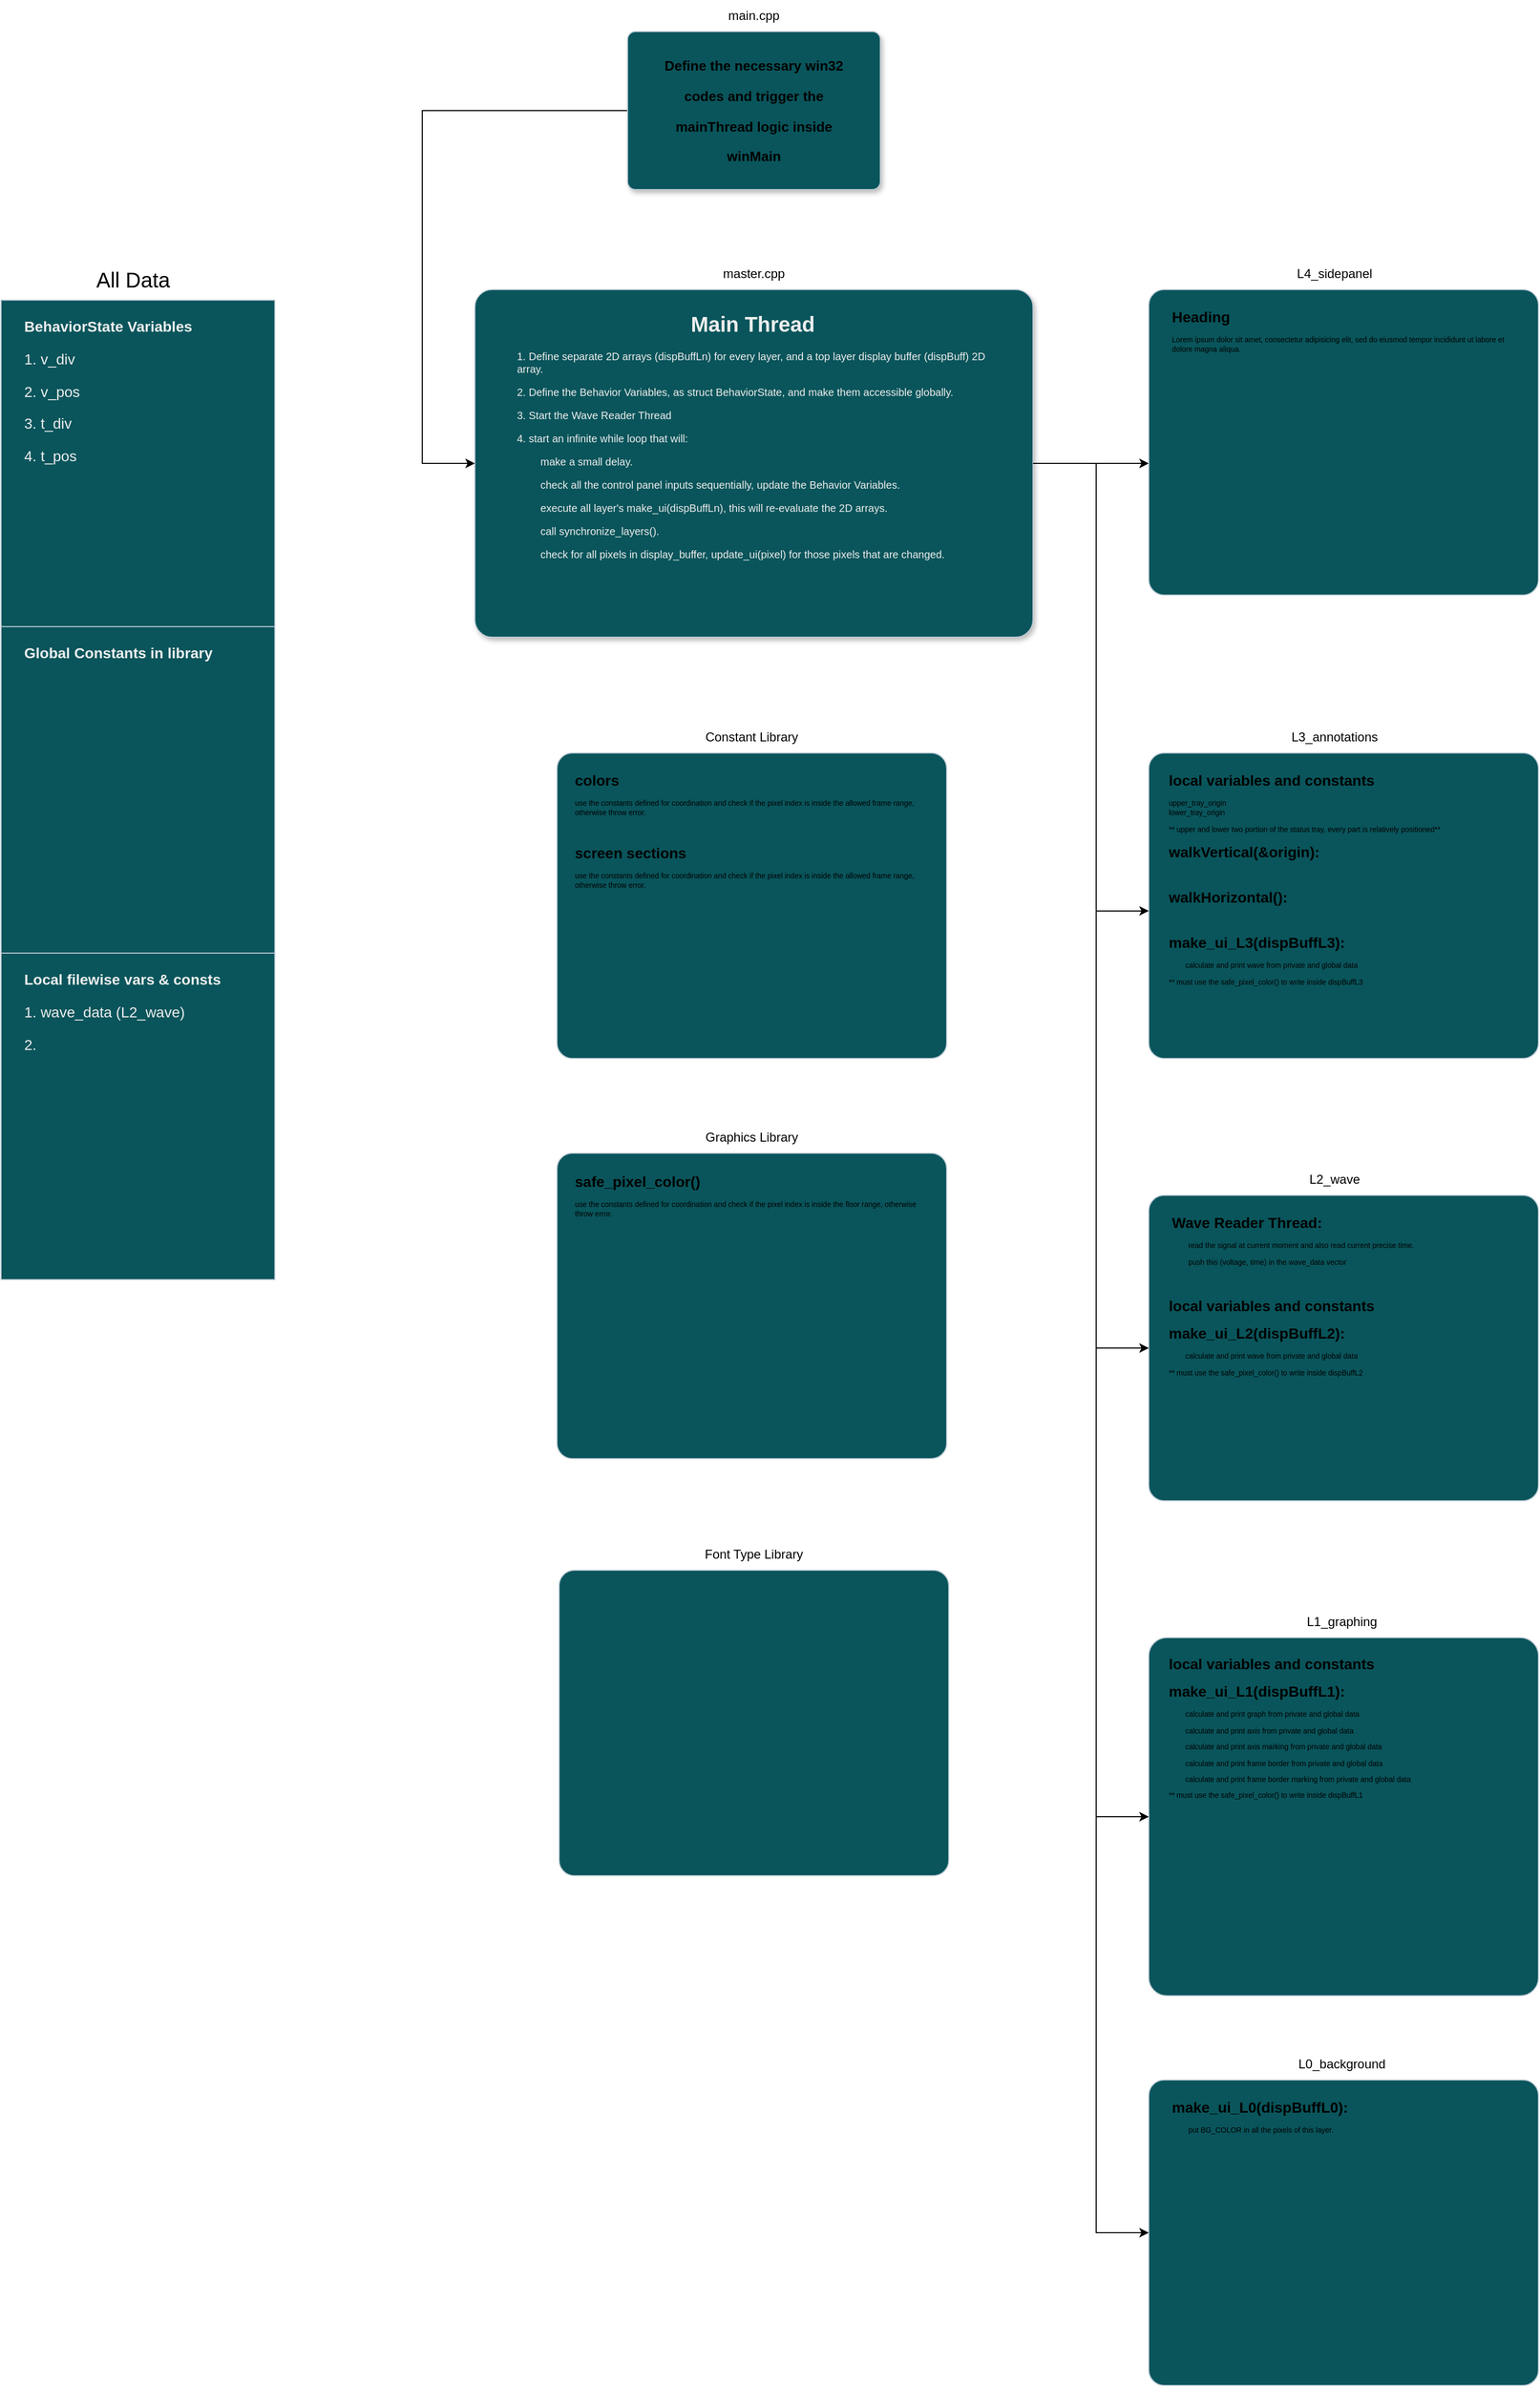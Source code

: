 <mxfile version="27.0.9">
  <diagram name="Page-1" id="D7QICBaOenknfVmRmUUC">
    <mxGraphModel dx="1684" dy="1094" grid="1" gridSize="10" guides="1" tooltips="1" connect="1" arrows="1" fold="1" page="0" pageScale="1" pageWidth="850" pageHeight="1100" math="0" shadow="0">
      <root>
        <mxCell id="0" />
        <mxCell id="1" parent="0" />
        <mxCell id="4Uusxk8nQV4cGoE9MiT4-2" value="" style="whiteSpace=wrap;html=1;rounded=1;arcSize=5;shadow=0;labelBackgroundColor=none;fillColor=#09555B;strokeColor=#BAC8D3;fontColor=#EEEEEE;fontSize=7;" parent="1" vertex="1">
          <mxGeometry x="10" y="-50" width="370" height="290" as="geometry" />
        </mxCell>
        <mxCell id="4Uusxk8nQV4cGoE9MiT4-13" value="" style="edgeStyle=orthogonalEdgeStyle;rounded=0;orthogonalLoop=1;jettySize=auto;html=1;fontSize=7;" parent="1" source="CoY0uKXqRpmQlgdIEU-Q-17" target="CoY0uKXqRpmQlgdIEU-Q-20" edge="1">
          <mxGeometry relative="1" as="geometry">
            <Array as="points">
              <mxPoint x="-20" y="-325" />
              <mxPoint x="-20" y="-325" />
            </Array>
          </mxGeometry>
        </mxCell>
        <mxCell id="CoY0uKXqRpmQlgdIEU-Q-17" value="" style="rounded=1;whiteSpace=wrap;html=1;strokeColor=#BAC8D3;arcSize=5;shadow=1;labelBackgroundColor=none;fillColor=#09555B;fontColor=#EEEEEE;fontSize=7;" parent="1" vertex="1">
          <mxGeometry x="-630" y="-490" width="530" height="330" as="geometry" />
        </mxCell>
        <mxCell id="CoY0uKXqRpmQlgdIEU-Q-20" value="" style="whiteSpace=wrap;html=1;rounded=1;arcSize=5;shadow=0;labelBackgroundColor=none;fillColor=#09555B;strokeColor=#BAC8D3;fontColor=#EEEEEE;fontSize=7;" parent="1" vertex="1">
          <mxGeometry x="10" y="-490" width="370" height="290" as="geometry" />
        </mxCell>
        <mxCell id="CoY0uKXqRpmQlgdIEU-Q-24" value="&lt;h1 style=&quot;text-align: center; margin-top: 0px;&quot;&gt;Main Thread&lt;/h1&gt;&lt;p&gt;1. Define separate 2D arrays (dispBuffLn) for every layer, and a top layer display buffer (dispBuff) 2D array.&lt;/p&gt;&lt;p&gt;2. Define the Behavior Variables, as struct BehaviorState, and make them accessible globally.&lt;/p&gt;&lt;p&gt;3. Start the Wave Reader Thread&lt;/p&gt;&lt;p&gt;4. start an infinite while loop that will:&amp;nbsp;&lt;/p&gt;&lt;p&gt;&lt;span style=&quot;white-space: pre;&quot;&gt;&#x9;&lt;/span&gt;make a small delay.&lt;br&gt;&lt;/p&gt;&lt;p&gt;&lt;span style=&quot;white-space: pre;&quot;&gt;&#x9;&lt;/span&gt;check all the control panel inputs sequentially, update the Behavior Variables.&lt;br&gt;&lt;/p&gt;&lt;p&gt;&lt;span style=&quot;white-space: pre;&quot;&gt;&#x9;&lt;/span&gt;execute&amp;nbsp;all layer&#39;s make_ui(dispBuffLn), this will re-evaluate the 2D arrays.&lt;br&gt;&lt;/p&gt;&lt;p&gt;&lt;span style=&quot;white-space: pre;&quot;&gt;&#x9;&lt;/span&gt;call synchronize_layers().&lt;br&gt;&lt;/p&gt;&lt;p&gt;&lt;span style=&quot;white-space: pre;&quot;&gt;&#x9;&lt;/span&gt;check for all pixels in display_buffer, update_ui(pixel) for those pixels that are changed.&lt;br&gt;&lt;/p&gt;" style="text;html=1;whiteSpace=wrap;overflow=hidden;rounded=0;align=left;labelBackgroundColor=none;fontColor=#EEEEEE;fontSize=10;" parent="1" vertex="1">
          <mxGeometry x="-592" y="-476" width="450" height="291" as="geometry" />
        </mxCell>
        <mxCell id="CoY0uKXqRpmQlgdIEU-Q-33" value="" style="rounded=0;whiteSpace=wrap;html=1;labelBackgroundColor=none;fillColor=#09555B;strokeColor=#BAC8D3;fontColor=#EEEEEE;fontSize=7;" parent="1" vertex="1">
          <mxGeometry x="-1080" y="-480" width="260" height="310" as="geometry" />
        </mxCell>
        <mxCell id="CoY0uKXqRpmQlgdIEU-Q-34" value="&lt;h1 style=&quot;margin-top: 0px;&quot;&gt;BehaviorState Variables&lt;/h1&gt;&lt;h1 style=&quot;margin-top: 0px;&quot;&gt;&lt;p style=&quot;font-weight: 400;&quot;&gt;1. v_div&lt;/p&gt;&lt;p style=&quot;font-weight: 400;&quot;&gt;2. v_pos&lt;/p&gt;&lt;p style=&quot;font-weight: 400;&quot;&gt;3. t_div&lt;/p&gt;&lt;p style=&quot;font-weight: 400;&quot;&gt;4. t_pos&lt;/p&gt;&lt;/h1&gt;" style="text;html=1;whiteSpace=wrap;overflow=hidden;rounded=0;labelBackgroundColor=none;fontColor=#EEEEEE;fontSize=7;" parent="1" vertex="1">
          <mxGeometry x="-1060" y="-470" width="220" height="290" as="geometry" />
        </mxCell>
        <mxCell id="4Uusxk8nQV4cGoE9MiT4-1" value="&lt;h1 style=&quot;margin-top: 0px;&quot;&gt;Heading&lt;/h1&gt;&lt;p&gt;Lorem ipsum dolor sit amet, consectetur adipisicing elit, sed do eiusmod tempor incididunt ut labore et dolore magna aliqua.&lt;/p&gt;" style="text;html=1;whiteSpace=wrap;overflow=hidden;rounded=0;shadow=0;fontSize=7;" parent="1" vertex="1">
          <mxGeometry x="30" y="-479" width="330" height="269" as="geometry" />
        </mxCell>
        <mxCell id="4Uusxk8nQV4cGoE9MiT4-4" value="" style="whiteSpace=wrap;html=1;rounded=1;arcSize=5;shadow=0;labelBackgroundColor=none;fillColor=#09555B;strokeColor=#BAC8D3;fontColor=#EEEEEE;fontSize=7;" parent="1" vertex="1">
          <mxGeometry x="10" y="1210" width="370" height="290" as="geometry" />
        </mxCell>
        <mxCell id="4Uusxk8nQV4cGoE9MiT4-5" value="&lt;h1 style=&quot;margin-top: 0px;&quot;&gt;make_ui_L0(dispBuffL0):&lt;/h1&gt;&lt;p&gt;&lt;span style=&quot;white-space: pre;&quot;&gt;&#x9;&lt;/span&gt;put BG_COLOR in all the pixels of this layer.&lt;/p&gt;" style="text;html=1;whiteSpace=wrap;overflow=hidden;rounded=0;shadow=0;fontSize=7;" parent="1" vertex="1">
          <mxGeometry x="30" y="1221" width="330" height="269" as="geometry" />
        </mxCell>
        <mxCell id="4Uusxk8nQV4cGoE9MiT4-6" value="" style="whiteSpace=wrap;html=1;rounded=1;arcSize=5;shadow=0;labelBackgroundColor=none;fillColor=#09555B;strokeColor=#BAC8D3;fontColor=#EEEEEE;fontSize=7;" parent="1" vertex="1">
          <mxGeometry x="10" y="370" width="370" height="290" as="geometry" />
        </mxCell>
        <mxCell id="4Uusxk8nQV4cGoE9MiT4-7" value="&lt;h1 style=&quot;margin-top: 0px;&quot;&gt;Wave Reader Thread:&lt;/h1&gt;&lt;p&gt;&lt;span style=&quot;white-space: pre;&quot;&gt;&#x9;&lt;/span&gt;read the signal at current moment and also read current precise time.&lt;br&gt;&lt;/p&gt;&lt;p&gt;&lt;span style=&quot;white-space: pre;&quot;&gt;&#x9;&lt;/span&gt;push this (voltage, time) in the wave_data vector&lt;br&gt;&lt;/p&gt;" style="text;html=1;whiteSpace=wrap;overflow=hidden;rounded=0;shadow=0;fontSize=7;" parent="1" vertex="1">
          <mxGeometry x="30" y="381" width="330" height="59" as="geometry" />
        </mxCell>
        <mxCell id="4Uusxk8nQV4cGoE9MiT4-8" value="" style="whiteSpace=wrap;html=1;rounded=1;arcSize=5;shadow=0;labelBackgroundColor=none;fillColor=#09555B;strokeColor=#BAC8D3;fontColor=#EEEEEE;fontSize=7;" parent="1" vertex="1">
          <mxGeometry x="10" y="790" width="370" height="340" as="geometry" />
        </mxCell>
        <mxCell id="4Uusxk8nQV4cGoE9MiT4-14" value="" style="endArrow=classic;html=1;rounded=0;exitX=1;exitY=0.5;exitDx=0;exitDy=0;entryX=0;entryY=0.517;entryDx=0;entryDy=0;entryPerimeter=0;fontSize=7;" parent="1" source="CoY0uKXqRpmQlgdIEU-Q-17" target="4Uusxk8nQV4cGoE9MiT4-2" edge="1">
          <mxGeometry width="50" height="50" relative="1" as="geometry">
            <mxPoint x="50" y="-150" as="sourcePoint" />
            <mxPoint x="-10" y="-80" as="targetPoint" />
            <Array as="points">
              <mxPoint x="-40" y="-325" />
              <mxPoint x="-40" y="100" />
            </Array>
          </mxGeometry>
        </mxCell>
        <mxCell id="4Uusxk8nQV4cGoE9MiT4-15" value="" style="endArrow=classic;html=1;rounded=0;exitX=1;exitY=0.5;exitDx=0;exitDy=0;entryX=0;entryY=0.5;entryDx=0;entryDy=0;fontSize=7;" parent="1" source="CoY0uKXqRpmQlgdIEU-Q-17" target="4Uusxk8nQV4cGoE9MiT4-6" edge="1">
          <mxGeometry width="50" height="50" relative="1" as="geometry">
            <mxPoint x="-20" y="-120" as="sourcePoint" />
            <mxPoint x="30" y="-170" as="targetPoint" />
            <Array as="points">
              <mxPoint x="-40" y="-325" />
              <mxPoint x="-40" y="515" />
            </Array>
          </mxGeometry>
        </mxCell>
        <mxCell id="4Uusxk8nQV4cGoE9MiT4-16" value="" style="endArrow=classic;html=1;rounded=0;exitX=1;exitY=0.5;exitDx=0;exitDy=0;entryX=0;entryY=0.5;entryDx=0;entryDy=0;fontSize=7;" parent="1" source="CoY0uKXqRpmQlgdIEU-Q-17" target="4Uusxk8nQV4cGoE9MiT4-8" edge="1">
          <mxGeometry width="50" height="50" relative="1" as="geometry">
            <mxPoint x="-30" y="-180" as="sourcePoint" />
            <mxPoint x="20" y="-230" as="targetPoint" />
            <Array as="points">
              <mxPoint x="-40" y="-325" />
              <mxPoint x="-40" y="960" />
            </Array>
          </mxGeometry>
        </mxCell>
        <mxCell id="4Uusxk8nQV4cGoE9MiT4-17" value="" style="endArrow=classic;html=1;rounded=0;exitX=1;exitY=0.5;exitDx=0;exitDy=0;entryX=0;entryY=0.5;entryDx=0;entryDy=0;fontSize=7;" parent="1" source="CoY0uKXqRpmQlgdIEU-Q-17" target="4Uusxk8nQV4cGoE9MiT4-4" edge="1">
          <mxGeometry width="50" height="50" relative="1" as="geometry">
            <mxPoint x="-40" y="270" as="sourcePoint" />
            <mxPoint x="10" y="220" as="targetPoint" />
            <Array as="points">
              <mxPoint x="-40" y="-325" />
              <mxPoint x="-40" y="1355" />
            </Array>
          </mxGeometry>
        </mxCell>
        <mxCell id="4Uusxk8nQV4cGoE9MiT4-23" value="" style="whiteSpace=wrap;html=1;rounded=1;arcSize=5;shadow=0;labelBackgroundColor=none;fillColor=#09555B;strokeColor=#BAC8D3;fontColor=#EEEEEE;fontSize=7;" parent="1" vertex="1">
          <mxGeometry x="-552" y="-50" width="370" height="290" as="geometry" />
        </mxCell>
        <mxCell id="4Uusxk8nQV4cGoE9MiT4-25" value="Constant Library" style="text;html=1;align=center;verticalAlign=middle;whiteSpace=wrap;rounded=0;" parent="1" vertex="1">
          <mxGeometry x="-422" y="-80" width="110" height="30" as="geometry" />
        </mxCell>
        <mxCell id="4Uusxk8nQV4cGoE9MiT4-27" value="" style="whiteSpace=wrap;html=1;rounded=1;arcSize=5;shadow=0;labelBackgroundColor=none;fillColor=#09555B;strokeColor=#BAC8D3;fontColor=#EEEEEE;fontSize=7;" parent="1" vertex="1">
          <mxGeometry x="-552" y="330" width="370" height="290" as="geometry" />
        </mxCell>
        <mxCell id="4Uusxk8nQV4cGoE9MiT4-29" value="Graphics Library" style="text;html=1;align=center;verticalAlign=middle;whiteSpace=wrap;rounded=0;" parent="1" vertex="1">
          <mxGeometry x="-422" y="300" width="110" height="30" as="geometry" />
        </mxCell>
        <mxCell id="4Uusxk8nQV4cGoE9MiT4-30" value="" style="whiteSpace=wrap;html=1;rounded=1;arcSize=5;shadow=0;labelBackgroundColor=none;fillColor=#09555B;strokeColor=#BAC8D3;fontColor=#EEEEEE;fontSize=7;" parent="1" vertex="1">
          <mxGeometry x="-550" y="726" width="370" height="290" as="geometry" />
        </mxCell>
        <mxCell id="4Uusxk8nQV4cGoE9MiT4-32" value="Font Type Library" style="text;html=1;align=center;verticalAlign=middle;whiteSpace=wrap;rounded=0;" parent="1" vertex="1">
          <mxGeometry x="-420" y="696" width="110" height="30" as="geometry" />
        </mxCell>
        <mxCell id="x_DFqZ_SWYjDULnQ6Q-3-1" value="&lt;font style=&quot;font-size: 12px;&quot;&gt;L0_background&lt;/font&gt;" style="text;html=1;align=center;verticalAlign=middle;whiteSpace=wrap;rounded=0;fontSize=7;" parent="1" vertex="1">
          <mxGeometry x="141.25" y="1180" width="105" height="30" as="geometry" />
        </mxCell>
        <mxCell id="x_DFqZ_SWYjDULnQ6Q-3-2" value="&lt;font style=&quot;font-size: 12px;&quot;&gt;L1_graphing&lt;/font&gt;" style="text;html=1;align=center;verticalAlign=middle;whiteSpace=wrap;rounded=0;fontSize=7;" parent="1" vertex="1">
          <mxGeometry x="141.25" y="760" width="105" height="30" as="geometry" />
        </mxCell>
        <mxCell id="x_DFqZ_SWYjDULnQ6Q-3-3" value="&lt;font style=&quot;font-size: 12px;&quot;&gt;L2_wave&lt;/font&gt;" style="text;html=1;align=center;verticalAlign=middle;whiteSpace=wrap;rounded=0;fontSize=7;" parent="1" vertex="1">
          <mxGeometry x="133.75" y="340" width="105" height="30" as="geometry" />
        </mxCell>
        <mxCell id="x_DFqZ_SWYjDULnQ6Q-3-4" value="&lt;font style=&quot;font-size: 12px;&quot;&gt;L3_annotations&lt;/font&gt;" style="text;html=1;align=center;verticalAlign=middle;whiteSpace=wrap;rounded=0;fontSize=7;" parent="1" vertex="1">
          <mxGeometry x="133.75" y="-80" width="105" height="30" as="geometry" />
        </mxCell>
        <mxCell id="x_DFqZ_SWYjDULnQ6Q-3-5" value="&lt;font style=&quot;font-size: 12px;&quot;&gt;L4_sidepanel&lt;/font&gt;" style="text;html=1;align=center;verticalAlign=middle;whiteSpace=wrap;rounded=0;fontSize=7;" parent="1" vertex="1">
          <mxGeometry x="133.75" y="-520" width="105" height="30" as="geometry" />
        </mxCell>
        <mxCell id="x_DFqZ_SWYjDULnQ6Q-3-10" value="&lt;h1 style=&quot;margin-top: 0px;&quot;&gt;safe_pixel_color()&lt;/h1&gt;&lt;p&gt;use the constants defined for coordination and check if the pixel index is inside the floor range, otherwise throw error.&lt;/p&gt;" style="text;html=1;whiteSpace=wrap;overflow=hidden;rounded=0;fontSize=7;" parent="1" vertex="1">
          <mxGeometry x="-537" y="342" width="340" height="58" as="geometry" />
        </mxCell>
        <mxCell id="x_DFqZ_SWYjDULnQ6Q-3-11" value="&lt;h1 style=&quot;margin-top: 0px;&quot;&gt;colors&lt;/h1&gt;&lt;p&gt;use the constants defined for coordination and check if the pixel index is inside the allowed frame range, otherwise throw error.&lt;/p&gt;" style="text;html=1;whiteSpace=wrap;overflow=hidden;rounded=0;fontSize=7;" parent="1" vertex="1">
          <mxGeometry x="-537" y="-39" width="340" height="58" as="geometry" />
        </mxCell>
        <mxCell id="x_DFqZ_SWYjDULnQ6Q-3-12" value="&lt;h1 style=&quot;margin-top: 0px;&quot;&gt;screen sections&lt;/h1&gt;&lt;p&gt;use the constants defined for coordination and check if the pixel index is inside the allowed frame range, otherwise throw error.&lt;/p&gt;" style="text;html=1;whiteSpace=wrap;overflow=hidden;rounded=0;fontSize=7;" parent="1" vertex="1">
          <mxGeometry x="-537" y="30" width="340" height="58" as="geometry" />
        </mxCell>
        <mxCell id="x_DFqZ_SWYjDULnQ6Q-3-13" value="&lt;h1 style=&quot;margin-top: 0px;&quot;&gt;local variables and constants&lt;/h1&gt;&lt;h1 style=&quot;margin-top: 0px;&quot;&gt;make_ui_L1(dispBuffL1):&lt;/h1&gt;&lt;p&gt;&lt;span style=&quot;white-space: pre;&quot;&gt;&#x9;&lt;/span&gt;calculate and print graph from private and global data&lt;br&gt;&lt;/p&gt;&lt;p&gt;&lt;span style=&quot;white-space: pre;&quot;&gt;&#x9;&lt;/span&gt;calculate and print axis from private and global data&lt;br&gt;&lt;/p&gt;&lt;p&gt;&lt;span style=&quot;white-space: pre;&quot;&gt;&#x9;&lt;/span&gt;&lt;span style=&quot;background-color: transparent; color: light-dark(rgb(0, 0, 0), rgb(255, 255, 255));&quot;&gt;calculate and print axis marking from private and global data&lt;/span&gt;&lt;/p&gt;&lt;p&gt;&lt;span style=&quot;background-color: transparent; color: light-dark(rgb(0, 0, 0), rgb(255, 255, 255));&quot;&gt;&lt;span style=&quot;white-space: pre;&quot;&gt;&#x9;&lt;/span&gt;&lt;/span&gt;&lt;span style=&quot;background-color: transparent; color: light-dark(rgb(0, 0, 0), rgb(255, 255, 255));&quot;&gt;calculate and print frame border from private and global data&lt;/span&gt;&lt;/p&gt;&lt;p&gt;&lt;span style=&quot;background-color: transparent; color: light-dark(rgb(0, 0, 0), rgb(255, 255, 255));&quot;&gt;&lt;span style=&quot;white-space: pre;&quot;&gt;&#x9;&lt;/span&gt;&lt;/span&gt;&lt;span style=&quot;background-color: transparent; color: light-dark(rgb(0, 0, 0), rgb(255, 255, 255));&quot;&gt;calculate and print frame border marking from private and global data&lt;/span&gt;&lt;/p&gt;&lt;p&gt;&lt;span style=&quot;background-color: transparent; color: light-dark(rgb(0, 0, 0), rgb(255, 255, 255));&quot;&gt;** must use the safe_pixel_color() to write inside dispBuffL1&lt;/span&gt;&lt;/p&gt;" style="text;html=1;whiteSpace=wrap;overflow=hidden;rounded=0;shadow=0;fontSize=7;" parent="1" vertex="1">
          <mxGeometry x="27" y="800" width="330" height="160" as="geometry" />
        </mxCell>
        <mxCell id="x_DFqZ_SWYjDULnQ6Q-3-14" value="&lt;h1 style=&quot;margin-top: 0px;&quot;&gt;local variables and constants&lt;/h1&gt;&lt;h1 style=&quot;margin-top: 0px;&quot;&gt;make_ui_L2(dispBuffL2):&lt;/h1&gt;&lt;p&gt;&lt;span style=&quot;white-space: pre;&quot;&gt;&#x9;&lt;/span&gt;calculate and print wave from private and global data&lt;/p&gt;&lt;p&gt;** must use the safe_pixel_color() to write inside dispBuffL2&lt;/p&gt;" style="text;html=1;whiteSpace=wrap;overflow=hidden;rounded=0;shadow=0;fontSize=7;" parent="1" vertex="1">
          <mxGeometry x="27" y="460" width="330" height="140" as="geometry" />
        </mxCell>
        <mxCell id="x_DFqZ_SWYjDULnQ6Q-3-15" value="&lt;h1 style=&quot;margin-top: 0px;&quot;&gt;local variables and constants&lt;/h1&gt;&lt;div&gt;upper_tray_origin&lt;/div&gt;&lt;div&gt;lower_tray_origin&lt;/div&gt;&lt;div&gt;&lt;br&gt;&lt;/div&gt;&lt;div&gt;** upper and lower two portion of the status tray, every part is relatively positioned**&lt;/div&gt;&lt;div&gt;&lt;br&gt;&lt;/div&gt;&lt;h1 style=&quot;margin-top: 0px;&quot;&gt;walkVertical(&amp;amp;origin):&lt;/h1&gt;&lt;div&gt;&lt;span style=&quot;white-space: pre;&quot;&gt;&#x9;&lt;/span&gt;&lt;br&gt;&lt;/div&gt;&lt;div&gt;&lt;br&gt;&lt;/div&gt;&lt;h1 style=&quot;margin-top: 0px;&quot;&gt;walkHorizontal():&lt;/h1&gt;&lt;div&gt;&lt;br&gt;&lt;/div&gt;&lt;div&gt;&lt;br&gt;&lt;/div&gt;&lt;h1 style=&quot;margin-top: 0px;&quot;&gt;make_ui_L3(dispBuffL3):&lt;/h1&gt;&lt;p&gt;&lt;span style=&quot;white-space: pre;&quot;&gt;&#x9;&lt;/span&gt;calculate and print wave from private and global data&lt;/p&gt;&lt;p&gt;** must use the safe_pixel_color() to write inside dispBuffL3&lt;/p&gt;" style="text;html=1;whiteSpace=wrap;overflow=hidden;rounded=0;shadow=0;fontSize=7;" parent="1" vertex="1">
          <mxGeometry x="27" y="-39" width="330" height="259" as="geometry" />
        </mxCell>
        <mxCell id="HlpkgcP61pGtncHFr5WV-1" value="master.cpp" style="text;html=1;align=center;verticalAlign=middle;whiteSpace=wrap;rounded=0;" parent="1" vertex="1">
          <mxGeometry x="-395" y="-520" width="60" height="30" as="geometry" />
        </mxCell>
        <mxCell id="HlpkgcP61pGtncHFr5WV-6" value="" style="endArrow=classic;html=1;rounded=0;exitX=0;exitY=0.5;exitDx=0;exitDy=0;entryX=0;entryY=0.5;entryDx=0;entryDy=0;" parent="1" source="HlpkgcP61pGtncHFr5WV-7" target="CoY0uKXqRpmQlgdIEU-Q-17" edge="1">
          <mxGeometry width="50" height="50" relative="1" as="geometry">
            <mxPoint x="-515" y="-660" as="sourcePoint" />
            <mxPoint x="-320" y="-640" as="targetPoint" />
            <Array as="points">
              <mxPoint x="-680" y="-660" />
              <mxPoint x="-680" y="-325" />
            </Array>
          </mxGeometry>
        </mxCell>
        <mxCell id="HlpkgcP61pGtncHFr5WV-7" value="" style="rounded=1;whiteSpace=wrap;html=1;strokeColor=#BAC8D3;arcSize=5;shadow=1;labelBackgroundColor=none;fillColor=#09555B;fontColor=#EEEEEE;fontSize=7;" parent="1" vertex="1">
          <mxGeometry x="-485" y="-735" width="240" height="150" as="geometry" />
        </mxCell>
        <mxCell id="HlpkgcP61pGtncHFr5WV-8" value="main.cpp" style="text;html=1;align=center;verticalAlign=middle;whiteSpace=wrap;rounded=0;" parent="1" vertex="1">
          <mxGeometry x="-395" y="-765" width="60" height="30" as="geometry" />
        </mxCell>
        <mxCell id="HlpkgcP61pGtncHFr5WV-9" value="&lt;h1 style=&quot;margin-top: 0px;&quot;&gt;&lt;font style=&quot;font-size: 13px;&quot;&gt;Define the necessary win32 codes and trigger the mainThread logic inside winMain&lt;/font&gt;&lt;/h1&gt;" style="text;html=1;whiteSpace=wrap;overflow=hidden;rounded=0;align=center;" parent="1" vertex="1">
          <mxGeometry x="-455" y="-727" width="180" height="120" as="geometry" />
        </mxCell>
        <mxCell id="qPpU3Tpyx-AcaDkKgEL6-2" value="" style="rounded=0;whiteSpace=wrap;html=1;labelBackgroundColor=none;fillColor=#09555B;strokeColor=#BAC8D3;fontColor=#EEEEEE;fontSize=7;" parent="1" vertex="1">
          <mxGeometry x="-1080" y="-170" width="260" height="310" as="geometry" />
        </mxCell>
        <mxCell id="qPpU3Tpyx-AcaDkKgEL6-3" value="&lt;h1 style=&quot;margin-top: 0px;&quot;&gt;Global Constants in library&lt;/h1&gt;" style="text;html=1;whiteSpace=wrap;overflow=hidden;rounded=0;labelBackgroundColor=none;fontColor=#EEEEEE;fontSize=7;" parent="1" vertex="1">
          <mxGeometry x="-1060" y="-160" width="220" height="290" as="geometry" />
        </mxCell>
        <mxCell id="qPpU3Tpyx-AcaDkKgEL6-4" value="" style="rounded=0;whiteSpace=wrap;html=1;labelBackgroundColor=none;fillColor=#09555B;strokeColor=#BAC8D3;fontColor=#EEEEEE;fontSize=7;" parent="1" vertex="1">
          <mxGeometry x="-1080" y="140" width="260" height="310" as="geometry" />
        </mxCell>
        <mxCell id="qPpU3Tpyx-AcaDkKgEL6-5" value="&lt;h1 style=&quot;margin-top: 0px;&quot;&gt;Local filewise vars &amp;amp; consts&lt;/h1&gt;&lt;h1 style=&quot;margin-top: 0px;&quot;&gt;&lt;p style=&quot;font-weight: 400;&quot;&gt;1. wave_data (L2_wave)&lt;/p&gt;&lt;p style=&quot;font-weight: 400;&quot;&gt;2.&amp;nbsp;&lt;/p&gt;&lt;/h1&gt;" style="text;html=1;whiteSpace=wrap;overflow=hidden;rounded=0;labelBackgroundColor=none;fontColor=#EEEEEE;fontSize=7;" parent="1" vertex="1">
          <mxGeometry x="-1060" y="150" width="220" height="290" as="geometry" />
        </mxCell>
        <mxCell id="qPpU3Tpyx-AcaDkKgEL6-6" value="&lt;font style=&quot;font-size: 20px;&quot;&gt;All Data&lt;/font&gt;" style="text;html=1;align=center;verticalAlign=middle;resizable=0;points=[];autosize=1;strokeColor=none;fillColor=none;" parent="1" vertex="1">
          <mxGeometry x="-1000" y="-520" width="90" height="40" as="geometry" />
        </mxCell>
      </root>
    </mxGraphModel>
  </diagram>
</mxfile>
